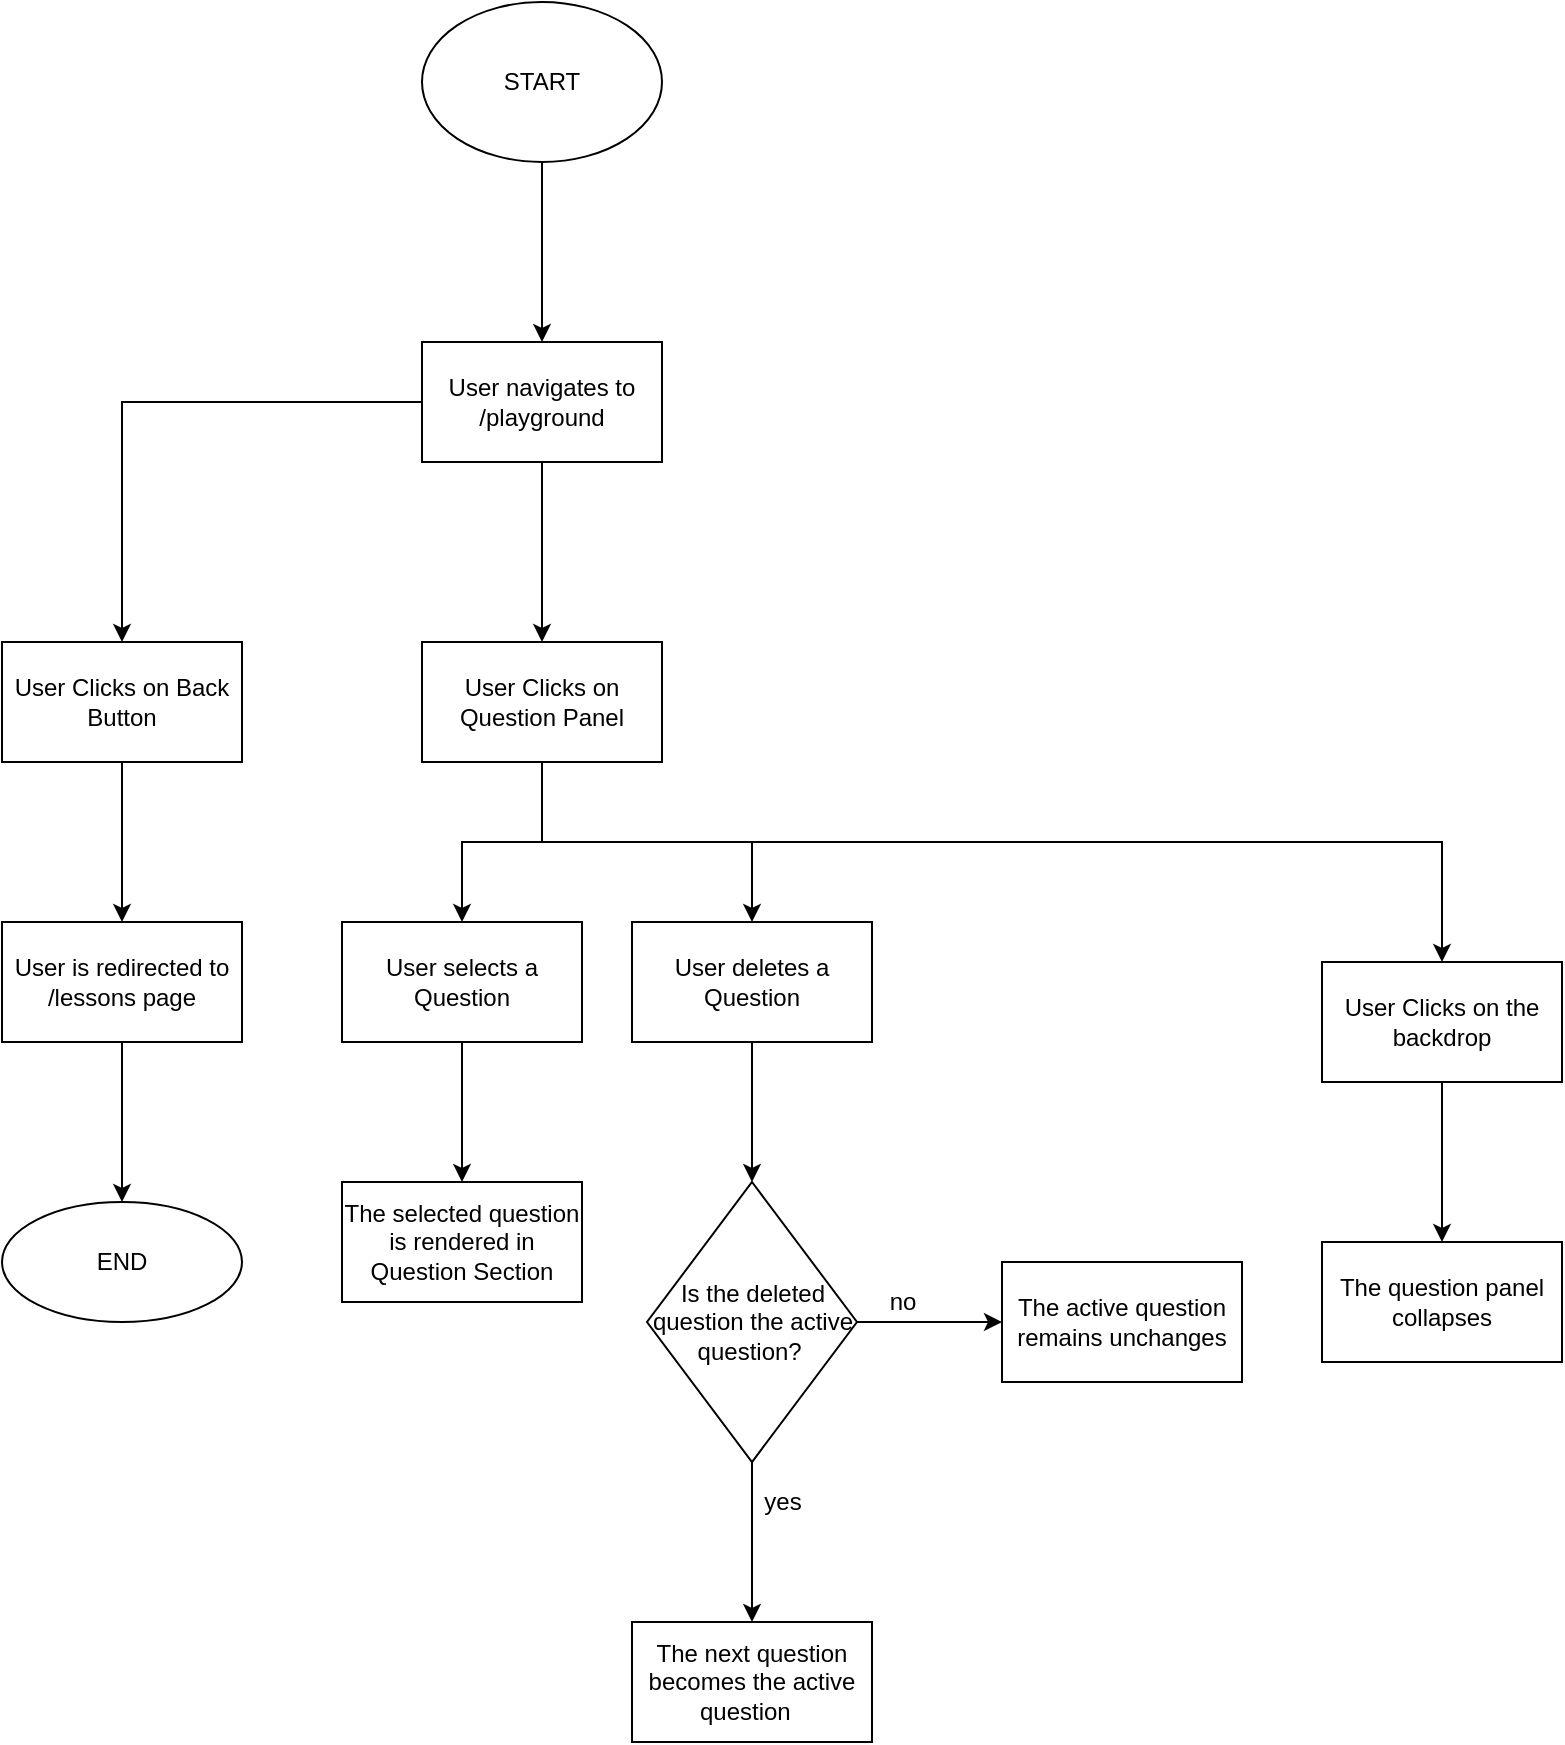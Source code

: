 <mxfile version="20.5.3" type="github">
  <diagram id="52pnmSL316fqSWyX0XPY" name="Page-1">
    <mxGraphModel dx="868" dy="482" grid="1" gridSize="10" guides="1" tooltips="1" connect="1" arrows="1" fold="1" page="1" pageScale="1" pageWidth="850" pageHeight="1100" math="0" shadow="0">
      <root>
        <mxCell id="0" />
        <mxCell id="1" parent="0" />
        <mxCell id="En0KIxkIHf2FKO_3v-h6-5" value="" style="edgeStyle=orthogonalEdgeStyle;rounded=0;orthogonalLoop=1;jettySize=auto;html=1;" edge="1" parent="1" source="En0KIxkIHf2FKO_3v-h6-1" target="En0KIxkIHf2FKO_3v-h6-4">
          <mxGeometry relative="1" as="geometry" />
        </mxCell>
        <mxCell id="En0KIxkIHf2FKO_3v-h6-1" value="START" style="ellipse;whiteSpace=wrap;html=1;" vertex="1" parent="1">
          <mxGeometry x="320" y="50" width="120" height="80" as="geometry" />
        </mxCell>
        <mxCell id="En0KIxkIHf2FKO_3v-h6-7" value="" style="edgeStyle=orthogonalEdgeStyle;rounded=0;orthogonalLoop=1;jettySize=auto;html=1;" edge="1" parent="1" source="En0KIxkIHf2FKO_3v-h6-4" target="En0KIxkIHf2FKO_3v-h6-6">
          <mxGeometry relative="1" as="geometry" />
        </mxCell>
        <mxCell id="En0KIxkIHf2FKO_3v-h6-13" value="" style="edgeStyle=orthogonalEdgeStyle;rounded=0;orthogonalLoop=1;jettySize=auto;html=1;" edge="1" parent="1" source="En0KIxkIHf2FKO_3v-h6-4" target="En0KIxkIHf2FKO_3v-h6-12">
          <mxGeometry relative="1" as="geometry" />
        </mxCell>
        <mxCell id="En0KIxkIHf2FKO_3v-h6-4" value="User navigates to /playground" style="whiteSpace=wrap;html=1;" vertex="1" parent="1">
          <mxGeometry x="320" y="220" width="120" height="60" as="geometry" />
        </mxCell>
        <mxCell id="En0KIxkIHf2FKO_3v-h6-9" value="" style="edgeStyle=orthogonalEdgeStyle;rounded=0;orthogonalLoop=1;jettySize=auto;html=1;" edge="1" parent="1" source="En0KIxkIHf2FKO_3v-h6-6" target="En0KIxkIHf2FKO_3v-h6-8">
          <mxGeometry relative="1" as="geometry" />
        </mxCell>
        <mxCell id="En0KIxkIHf2FKO_3v-h6-6" value="User Clicks on Back Button" style="whiteSpace=wrap;html=1;" vertex="1" parent="1">
          <mxGeometry x="110" y="370" width="120" height="60" as="geometry" />
        </mxCell>
        <mxCell id="En0KIxkIHf2FKO_3v-h6-11" value="" style="edgeStyle=orthogonalEdgeStyle;rounded=0;orthogonalLoop=1;jettySize=auto;html=1;" edge="1" parent="1" source="En0KIxkIHf2FKO_3v-h6-8" target="En0KIxkIHf2FKO_3v-h6-10">
          <mxGeometry relative="1" as="geometry" />
        </mxCell>
        <mxCell id="En0KIxkIHf2FKO_3v-h6-8" value="User is redirected to /lessons page" style="whiteSpace=wrap;html=1;" vertex="1" parent="1">
          <mxGeometry x="110" y="510" width="120" height="60" as="geometry" />
        </mxCell>
        <mxCell id="En0KIxkIHf2FKO_3v-h6-10" value="END" style="ellipse;whiteSpace=wrap;html=1;" vertex="1" parent="1">
          <mxGeometry x="110" y="650" width="120" height="60" as="geometry" />
        </mxCell>
        <mxCell id="En0KIxkIHf2FKO_3v-h6-15" value="" style="edgeStyle=orthogonalEdgeStyle;rounded=0;orthogonalLoop=1;jettySize=auto;html=1;" edge="1" parent="1" source="En0KIxkIHf2FKO_3v-h6-12" target="En0KIxkIHf2FKO_3v-h6-14">
          <mxGeometry relative="1" as="geometry" />
        </mxCell>
        <mxCell id="En0KIxkIHf2FKO_3v-h6-25" value="" style="edgeStyle=orthogonalEdgeStyle;rounded=0;orthogonalLoop=1;jettySize=auto;html=1;" edge="1" parent="1" source="En0KIxkIHf2FKO_3v-h6-12" target="En0KIxkIHf2FKO_3v-h6-24">
          <mxGeometry relative="1" as="geometry" />
        </mxCell>
        <mxCell id="En0KIxkIHf2FKO_3v-h6-35" value="" style="edgeStyle=orthogonalEdgeStyle;rounded=0;orthogonalLoop=1;jettySize=auto;html=1;" edge="1" parent="1" source="En0KIxkIHf2FKO_3v-h6-12" target="En0KIxkIHf2FKO_3v-h6-34">
          <mxGeometry relative="1" as="geometry">
            <Array as="points">
              <mxPoint x="380" y="470" />
              <mxPoint x="830" y="470" />
            </Array>
          </mxGeometry>
        </mxCell>
        <mxCell id="En0KIxkIHf2FKO_3v-h6-12" value="User Clicks on Question Panel" style="whiteSpace=wrap;html=1;" vertex="1" parent="1">
          <mxGeometry x="320" y="370" width="120" height="60" as="geometry" />
        </mxCell>
        <mxCell id="En0KIxkIHf2FKO_3v-h6-23" value="" style="edgeStyle=orthogonalEdgeStyle;rounded=0;orthogonalLoop=1;jettySize=auto;html=1;" edge="1" parent="1" source="En0KIxkIHf2FKO_3v-h6-14" target="En0KIxkIHf2FKO_3v-h6-22">
          <mxGeometry relative="1" as="geometry" />
        </mxCell>
        <mxCell id="En0KIxkIHf2FKO_3v-h6-14" value="User selects a Question" style="whiteSpace=wrap;html=1;" vertex="1" parent="1">
          <mxGeometry x="280" y="510" width="120" height="60" as="geometry" />
        </mxCell>
        <mxCell id="En0KIxkIHf2FKO_3v-h6-19" value="" style="edgeStyle=orthogonalEdgeStyle;rounded=0;orthogonalLoop=1;jettySize=auto;html=1;" edge="1" parent="1" target="En0KIxkIHf2FKO_3v-h6-18">
          <mxGeometry relative="1" as="geometry">
            <mxPoint x="427.5" y="700" as="sourcePoint" />
          </mxGeometry>
        </mxCell>
        <mxCell id="En0KIxkIHf2FKO_3v-h6-22" value="The selected question is rendered in Question Section" style="whiteSpace=wrap;html=1;" vertex="1" parent="1">
          <mxGeometry x="280" y="640" width="120" height="60" as="geometry" />
        </mxCell>
        <mxCell id="En0KIxkIHf2FKO_3v-h6-27" value="" style="edgeStyle=orthogonalEdgeStyle;rounded=0;orthogonalLoop=1;jettySize=auto;html=1;" edge="1" parent="1" source="En0KIxkIHf2FKO_3v-h6-24" target="En0KIxkIHf2FKO_3v-h6-26">
          <mxGeometry relative="1" as="geometry" />
        </mxCell>
        <mxCell id="En0KIxkIHf2FKO_3v-h6-24" value="User deletes a Question" style="whiteSpace=wrap;html=1;" vertex="1" parent="1">
          <mxGeometry x="425" y="510" width="120" height="60" as="geometry" />
        </mxCell>
        <mxCell id="En0KIxkIHf2FKO_3v-h6-29" value="" style="edgeStyle=orthogonalEdgeStyle;rounded=0;orthogonalLoop=1;jettySize=auto;html=1;" edge="1" parent="1" source="En0KIxkIHf2FKO_3v-h6-26" target="En0KIxkIHf2FKO_3v-h6-28">
          <mxGeometry relative="1" as="geometry" />
        </mxCell>
        <mxCell id="En0KIxkIHf2FKO_3v-h6-31" value="" style="edgeStyle=orthogonalEdgeStyle;rounded=0;orthogonalLoop=1;jettySize=auto;html=1;" edge="1" parent="1" source="En0KIxkIHf2FKO_3v-h6-26" target="En0KIxkIHf2FKO_3v-h6-30">
          <mxGeometry relative="1" as="geometry" />
        </mxCell>
        <mxCell id="En0KIxkIHf2FKO_3v-h6-26" value="Is the deleted question the active question?&amp;nbsp;" style="rhombus;whiteSpace=wrap;html=1;" vertex="1" parent="1">
          <mxGeometry x="432.5" y="640" width="105" height="140" as="geometry" />
        </mxCell>
        <mxCell id="En0KIxkIHf2FKO_3v-h6-28" value="The active question remains unchanges" style="whiteSpace=wrap;html=1;" vertex="1" parent="1">
          <mxGeometry x="610" y="680" width="120" height="60" as="geometry" />
        </mxCell>
        <mxCell id="En0KIxkIHf2FKO_3v-h6-30" value="The next question becomes the active question&amp;nbsp;&amp;nbsp;" style="whiteSpace=wrap;html=1;" vertex="1" parent="1">
          <mxGeometry x="425" y="860" width="120" height="60" as="geometry" />
        </mxCell>
        <mxCell id="En0KIxkIHf2FKO_3v-h6-32" value="no" style="text;html=1;align=center;verticalAlign=middle;resizable=0;points=[];autosize=1;strokeColor=none;fillColor=none;" vertex="1" parent="1">
          <mxGeometry x="540" y="685" width="40" height="30" as="geometry" />
        </mxCell>
        <mxCell id="En0KIxkIHf2FKO_3v-h6-33" value="yes" style="text;html=1;align=center;verticalAlign=middle;resizable=0;points=[];autosize=1;strokeColor=none;fillColor=none;" vertex="1" parent="1">
          <mxGeometry x="480" y="785" width="40" height="30" as="geometry" />
        </mxCell>
        <mxCell id="En0KIxkIHf2FKO_3v-h6-38" value="" style="edgeStyle=orthogonalEdgeStyle;rounded=0;orthogonalLoop=1;jettySize=auto;html=1;" edge="1" parent="1" source="En0KIxkIHf2FKO_3v-h6-34" target="En0KIxkIHf2FKO_3v-h6-37">
          <mxGeometry relative="1" as="geometry" />
        </mxCell>
        <mxCell id="En0KIxkIHf2FKO_3v-h6-34" value="User Clicks on the backdrop" style="whiteSpace=wrap;html=1;" vertex="1" parent="1">
          <mxGeometry x="770" y="530" width="120" height="60" as="geometry" />
        </mxCell>
        <mxCell id="En0KIxkIHf2FKO_3v-h6-37" value="The question panel collapses" style="whiteSpace=wrap;html=1;" vertex="1" parent="1">
          <mxGeometry x="770" y="670" width="120" height="60" as="geometry" />
        </mxCell>
      </root>
    </mxGraphModel>
  </diagram>
</mxfile>
